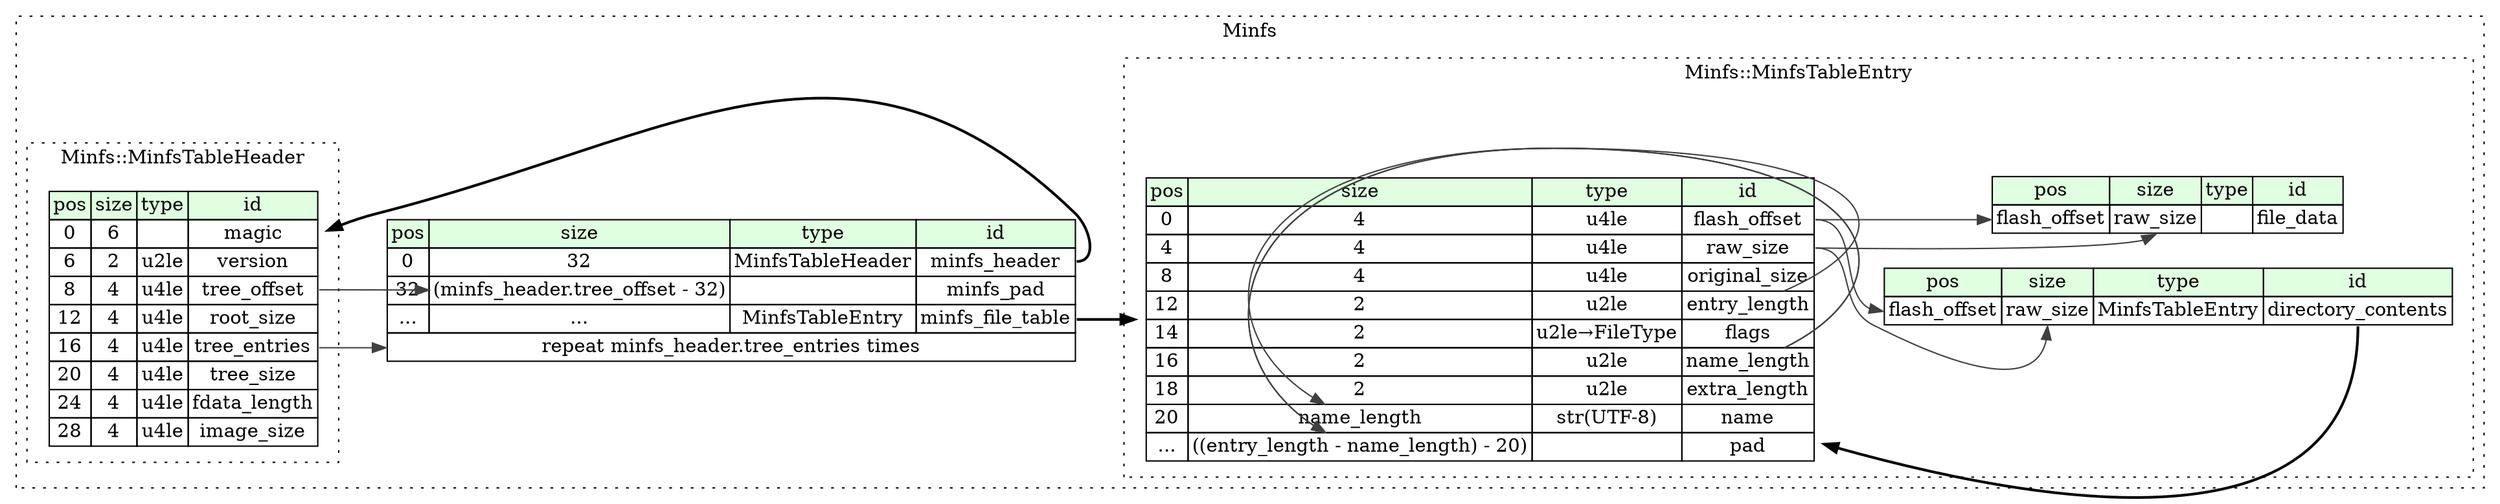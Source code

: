 digraph {
	rankdir=LR;
	node [shape=plaintext];
	subgraph cluster__minfs {
		label="Minfs";
		graph[style=dotted];

		minfs__seq [label=<<TABLE BORDER="0" CELLBORDER="1" CELLSPACING="0">
			<TR><TD BGCOLOR="#E0FFE0">pos</TD><TD BGCOLOR="#E0FFE0">size</TD><TD BGCOLOR="#E0FFE0">type</TD><TD BGCOLOR="#E0FFE0">id</TD></TR>
			<TR><TD PORT="minfs_header_pos">0</TD><TD PORT="minfs_header_size">32</TD><TD>MinfsTableHeader</TD><TD PORT="minfs_header_type">minfs_header</TD></TR>
			<TR><TD PORT="minfs_pad_pos">32</TD><TD PORT="minfs_pad_size">(minfs_header.tree_offset - 32)</TD><TD></TD><TD PORT="minfs_pad_type">minfs_pad</TD></TR>
			<TR><TD PORT="minfs_file_table_pos">...</TD><TD PORT="minfs_file_table_size">...</TD><TD>MinfsTableEntry</TD><TD PORT="minfs_file_table_type">minfs_file_table</TD></TR>
			<TR><TD COLSPAN="4" PORT="minfs_file_table__repeat">repeat minfs_header.tree_entries times</TD></TR>
		</TABLE>>];
		subgraph cluster__minfs_table_header {
			label="Minfs::MinfsTableHeader";
			graph[style=dotted];

			minfs_table_header__seq [label=<<TABLE BORDER="0" CELLBORDER="1" CELLSPACING="0">
				<TR><TD BGCOLOR="#E0FFE0">pos</TD><TD BGCOLOR="#E0FFE0">size</TD><TD BGCOLOR="#E0FFE0">type</TD><TD BGCOLOR="#E0FFE0">id</TD></TR>
				<TR><TD PORT="magic_pos">0</TD><TD PORT="magic_size">6</TD><TD></TD><TD PORT="magic_type">magic</TD></TR>
				<TR><TD PORT="version_pos">6</TD><TD PORT="version_size">2</TD><TD>u2le</TD><TD PORT="version_type">version</TD></TR>
				<TR><TD PORT="tree_offset_pos">8</TD><TD PORT="tree_offset_size">4</TD><TD>u4le</TD><TD PORT="tree_offset_type">tree_offset</TD></TR>
				<TR><TD PORT="root_size_pos">12</TD><TD PORT="root_size_size">4</TD><TD>u4le</TD><TD PORT="root_size_type">root_size</TD></TR>
				<TR><TD PORT="tree_entries_pos">16</TD><TD PORT="tree_entries_size">4</TD><TD>u4le</TD><TD PORT="tree_entries_type">tree_entries</TD></TR>
				<TR><TD PORT="tree_size_pos">20</TD><TD PORT="tree_size_size">4</TD><TD>u4le</TD><TD PORT="tree_size_type">tree_size</TD></TR>
				<TR><TD PORT="fdata_length_pos">24</TD><TD PORT="fdata_length_size">4</TD><TD>u4le</TD><TD PORT="fdata_length_type">fdata_length</TD></TR>
				<TR><TD PORT="image_size_pos">28</TD><TD PORT="image_size_size">4</TD><TD>u4le</TD><TD PORT="image_size_type">image_size</TD></TR>
			</TABLE>>];
		}
		subgraph cluster__minfs_table_entry {
			label="Minfs::MinfsTableEntry";
			graph[style=dotted];

			minfs_table_entry__seq [label=<<TABLE BORDER="0" CELLBORDER="1" CELLSPACING="0">
				<TR><TD BGCOLOR="#E0FFE0">pos</TD><TD BGCOLOR="#E0FFE0">size</TD><TD BGCOLOR="#E0FFE0">type</TD><TD BGCOLOR="#E0FFE0">id</TD></TR>
				<TR><TD PORT="flash_offset_pos">0</TD><TD PORT="flash_offset_size">4</TD><TD>u4le</TD><TD PORT="flash_offset_type">flash_offset</TD></TR>
				<TR><TD PORT="raw_size_pos">4</TD><TD PORT="raw_size_size">4</TD><TD>u4le</TD><TD PORT="raw_size_type">raw_size</TD></TR>
				<TR><TD PORT="original_size_pos">8</TD><TD PORT="original_size_size">4</TD><TD>u4le</TD><TD PORT="original_size_type">original_size</TD></TR>
				<TR><TD PORT="entry_length_pos">12</TD><TD PORT="entry_length_size">2</TD><TD>u2le</TD><TD PORT="entry_length_type">entry_length</TD></TR>
				<TR><TD PORT="flags_pos">14</TD><TD PORT="flags_size">2</TD><TD>u2le→FileType</TD><TD PORT="flags_type">flags</TD></TR>
				<TR><TD PORT="name_length_pos">16</TD><TD PORT="name_length_size">2</TD><TD>u2le</TD><TD PORT="name_length_type">name_length</TD></TR>
				<TR><TD PORT="extra_length_pos">18</TD><TD PORT="extra_length_size">2</TD><TD>u2le</TD><TD PORT="extra_length_type">extra_length</TD></TR>
				<TR><TD PORT="name_pos">20</TD><TD PORT="name_size">name_length</TD><TD>str(UTF-8)</TD><TD PORT="name_type">name</TD></TR>
				<TR><TD PORT="pad_pos">...</TD><TD PORT="pad_size">((entry_length - name_length) - 20)</TD><TD></TD><TD PORT="pad_type">pad</TD></TR>
			</TABLE>>];
			minfs_table_entry__inst__directory_contents [label=<<TABLE BORDER="0" CELLBORDER="1" CELLSPACING="0">
				<TR><TD BGCOLOR="#E0FFE0">pos</TD><TD BGCOLOR="#E0FFE0">size</TD><TD BGCOLOR="#E0FFE0">type</TD><TD BGCOLOR="#E0FFE0">id</TD></TR>
				<TR><TD PORT="directory_contents_pos">flash_offset</TD><TD PORT="directory_contents_size">raw_size</TD><TD>MinfsTableEntry</TD><TD PORT="directory_contents_type">directory_contents</TD></TR>
			</TABLE>>];
			minfs_table_entry__inst__file_data [label=<<TABLE BORDER="0" CELLBORDER="1" CELLSPACING="0">
				<TR><TD BGCOLOR="#E0FFE0">pos</TD><TD BGCOLOR="#E0FFE0">size</TD><TD BGCOLOR="#E0FFE0">type</TD><TD BGCOLOR="#E0FFE0">id</TD></TR>
				<TR><TD PORT="file_data_pos">flash_offset</TD><TD PORT="file_data_size">raw_size</TD><TD></TD><TD PORT="file_data_type">file_data</TD></TR>
			</TABLE>>];
		}
	}
	minfs__seq:minfs_header_type -> minfs_table_header__seq [style=bold];
	minfs_table_header__seq:tree_offset_type -> minfs__seq:minfs_pad_size [color="#404040"];
	minfs__seq:minfs_file_table_type -> minfs_table_entry__seq [style=bold];
	minfs_table_header__seq:tree_entries_type -> minfs__seq:minfs_file_table__repeat [color="#404040"];
	minfs_table_entry__seq:name_length_type -> minfs_table_entry__seq:name_size [color="#404040"];
	minfs_table_entry__seq:entry_length_type -> minfs_table_entry__seq:pad_size [color="#404040"];
	minfs_table_entry__seq:name_length_type -> minfs_table_entry__seq:pad_size [color="#404040"];
	minfs_table_entry__seq:flash_offset_type -> minfs_table_entry__inst__directory_contents:directory_contents_pos [color="#404040"];
	minfs_table_entry__seq:raw_size_type -> minfs_table_entry__inst__directory_contents:directory_contents_size [color="#404040"];
	minfs_table_entry__inst__directory_contents:directory_contents_type -> minfs_table_entry__seq [style=bold];
	minfs_table_entry__seq:flash_offset_type -> minfs_table_entry__inst__file_data:file_data_pos [color="#404040"];
	minfs_table_entry__seq:raw_size_type -> minfs_table_entry__inst__file_data:file_data_size [color="#404040"];
}
